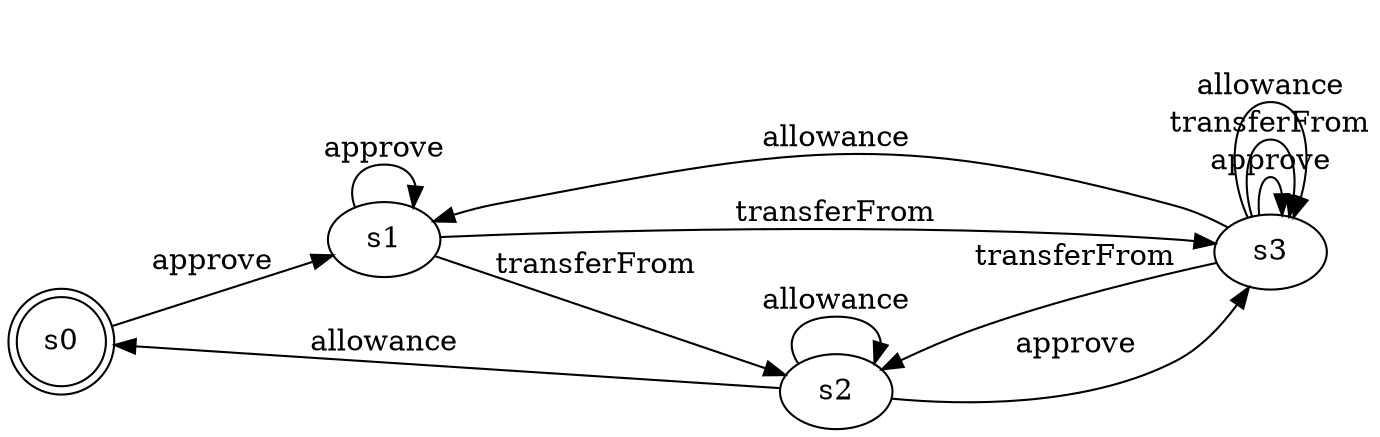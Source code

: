 digraph simple2 { 
  rankdir="LR"
  s0 [ shape="doublecircle" ]
  s0->s1 [
    label= "approve"
  ] ;
  s1->s1 [
    label= "approve"
  ] ;
  s1->s2 [
    label= "transferFrom"
  ] ;
  s1->s3 [
    label= "transferFrom"
  ] ;
  s2->s3 [
    label= "approve"
  ] ;
  s2->s0 [
    label= "allowance"
  ] ;
  s2->s2 [
    label= "allowance"
  ] ;
  s3->s3 [
    label= "approve"
  ] ;
  s3->s1 [
    label= "allowance"
  ] ;
  s3->s2 [
    label= "transferFrom"
  ] ;
  s3->s3 [
    label= "transferFrom"
  ] ;
  s3->s3 [
    label= "allowance"
  ] ;
}


